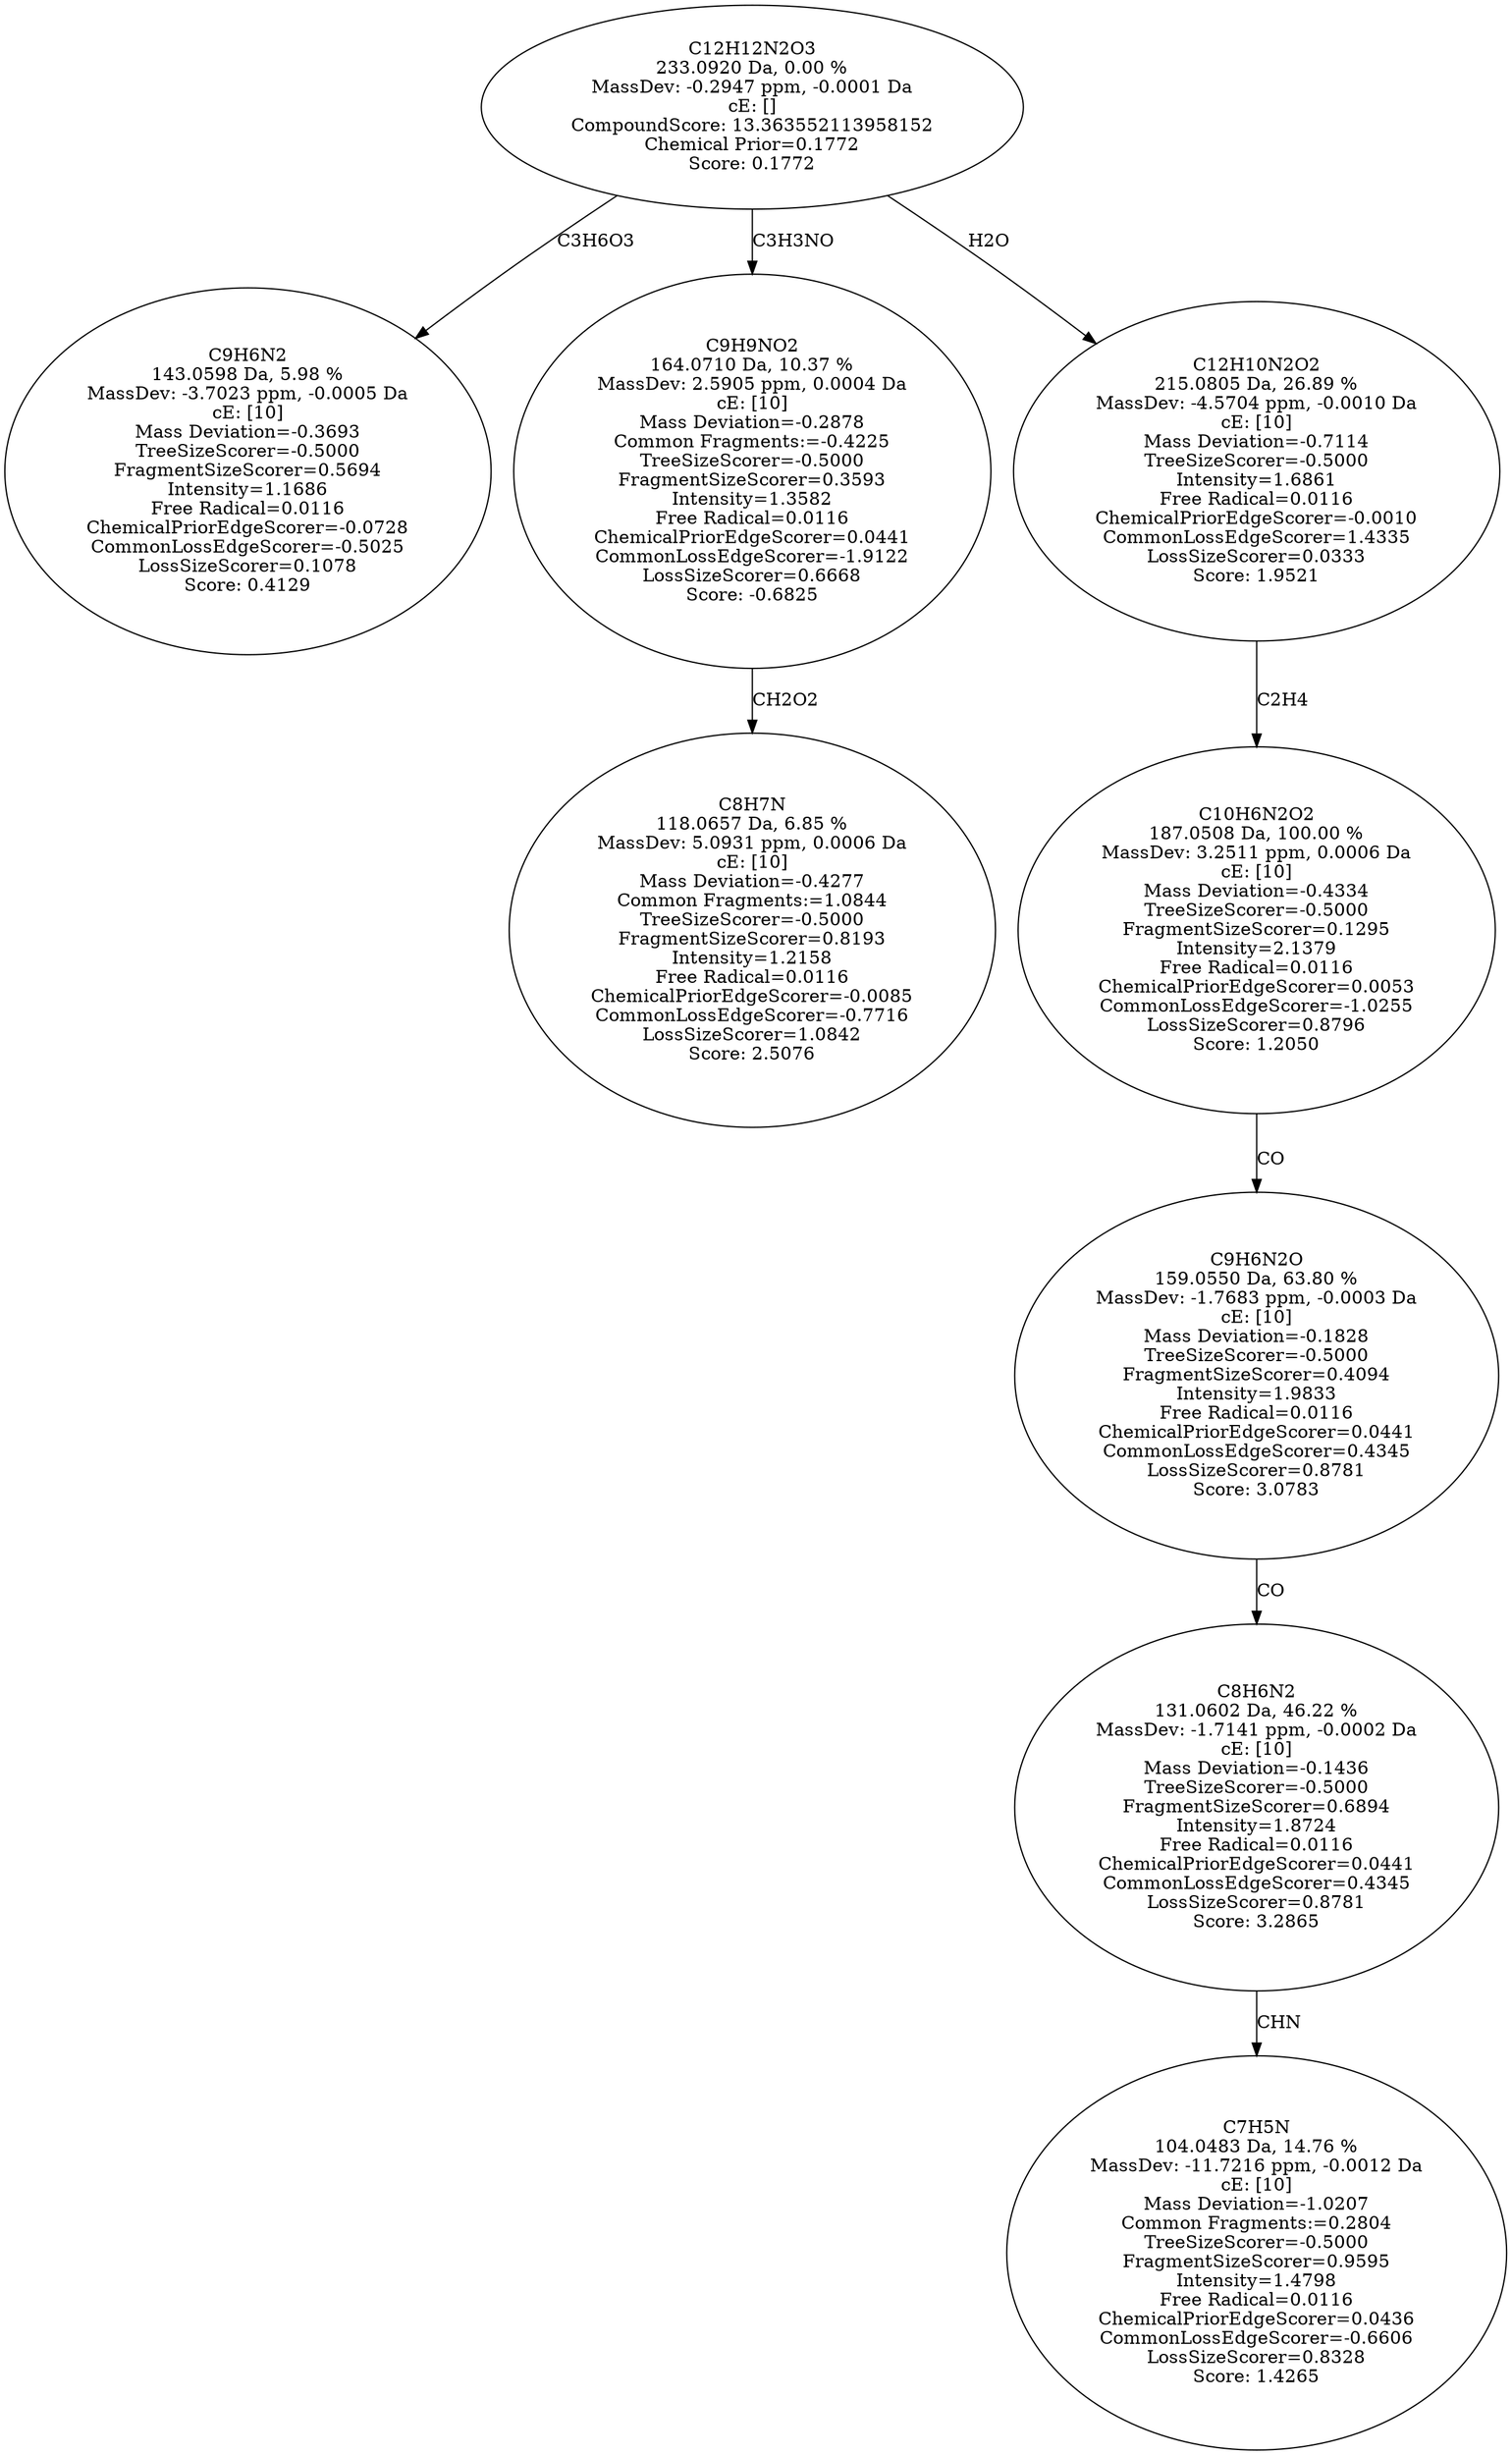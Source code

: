 strict digraph {
v1 [label="C9H6N2\n143.0598 Da, 5.98 %\nMassDev: -3.7023 ppm, -0.0005 Da\ncE: [10]\nMass Deviation=-0.3693\nTreeSizeScorer=-0.5000\nFragmentSizeScorer=0.5694\nIntensity=1.1686\nFree Radical=0.0116\nChemicalPriorEdgeScorer=-0.0728\nCommonLossEdgeScorer=-0.5025\nLossSizeScorer=0.1078\nScore: 0.4129"];
v2 [label="C8H7N\n118.0657 Da, 6.85 %\nMassDev: 5.0931 ppm, 0.0006 Da\ncE: [10]\nMass Deviation=-0.4277\nCommon Fragments:=1.0844\nTreeSizeScorer=-0.5000\nFragmentSizeScorer=0.8193\nIntensity=1.2158\nFree Radical=0.0116\nChemicalPriorEdgeScorer=-0.0085\nCommonLossEdgeScorer=-0.7716\nLossSizeScorer=1.0842\nScore: 2.5076"];
v3 [label="C9H9NO2\n164.0710 Da, 10.37 %\nMassDev: 2.5905 ppm, 0.0004 Da\ncE: [10]\nMass Deviation=-0.2878\nCommon Fragments:=-0.4225\nTreeSizeScorer=-0.5000\nFragmentSizeScorer=0.3593\nIntensity=1.3582\nFree Radical=0.0116\nChemicalPriorEdgeScorer=0.0441\nCommonLossEdgeScorer=-1.9122\nLossSizeScorer=0.6668\nScore: -0.6825"];
v4 [label="C7H5N\n104.0483 Da, 14.76 %\nMassDev: -11.7216 ppm, -0.0012 Da\ncE: [10]\nMass Deviation=-1.0207\nCommon Fragments:=0.2804\nTreeSizeScorer=-0.5000\nFragmentSizeScorer=0.9595\nIntensity=1.4798\nFree Radical=0.0116\nChemicalPriorEdgeScorer=0.0436\nCommonLossEdgeScorer=-0.6606\nLossSizeScorer=0.8328\nScore: 1.4265"];
v5 [label="C8H6N2\n131.0602 Da, 46.22 %\nMassDev: -1.7141 ppm, -0.0002 Da\ncE: [10]\nMass Deviation=-0.1436\nTreeSizeScorer=-0.5000\nFragmentSizeScorer=0.6894\nIntensity=1.8724\nFree Radical=0.0116\nChemicalPriorEdgeScorer=0.0441\nCommonLossEdgeScorer=0.4345\nLossSizeScorer=0.8781\nScore: 3.2865"];
v6 [label="C9H6N2O\n159.0550 Da, 63.80 %\nMassDev: -1.7683 ppm, -0.0003 Da\ncE: [10]\nMass Deviation=-0.1828\nTreeSizeScorer=-0.5000\nFragmentSizeScorer=0.4094\nIntensity=1.9833\nFree Radical=0.0116\nChemicalPriorEdgeScorer=0.0441\nCommonLossEdgeScorer=0.4345\nLossSizeScorer=0.8781\nScore: 3.0783"];
v7 [label="C10H6N2O2\n187.0508 Da, 100.00 %\nMassDev: 3.2511 ppm, 0.0006 Da\ncE: [10]\nMass Deviation=-0.4334\nTreeSizeScorer=-0.5000\nFragmentSizeScorer=0.1295\nIntensity=2.1379\nFree Radical=0.0116\nChemicalPriorEdgeScorer=0.0053\nCommonLossEdgeScorer=-1.0255\nLossSizeScorer=0.8796\nScore: 1.2050"];
v8 [label="C12H10N2O2\n215.0805 Da, 26.89 %\nMassDev: -4.5704 ppm, -0.0010 Da\ncE: [10]\nMass Deviation=-0.7114\nTreeSizeScorer=-0.5000\nIntensity=1.6861\nFree Radical=0.0116\nChemicalPriorEdgeScorer=-0.0010\nCommonLossEdgeScorer=1.4335\nLossSizeScorer=0.0333\nScore: 1.9521"];
v9 [label="C12H12N2O3\n233.0920 Da, 0.00 %\nMassDev: -0.2947 ppm, -0.0001 Da\ncE: []\nCompoundScore: 13.363552113958152\nChemical Prior=0.1772\nScore: 0.1772"];
v9 -> v1 [label="C3H6O3"];
v3 -> v2 [label="CH2O2"];
v9 -> v3 [label="C3H3NO"];
v5 -> v4 [label="CHN"];
v6 -> v5 [label="CO"];
v7 -> v6 [label="CO"];
v8 -> v7 [label="C2H4"];
v9 -> v8 [label="H2O"];
}